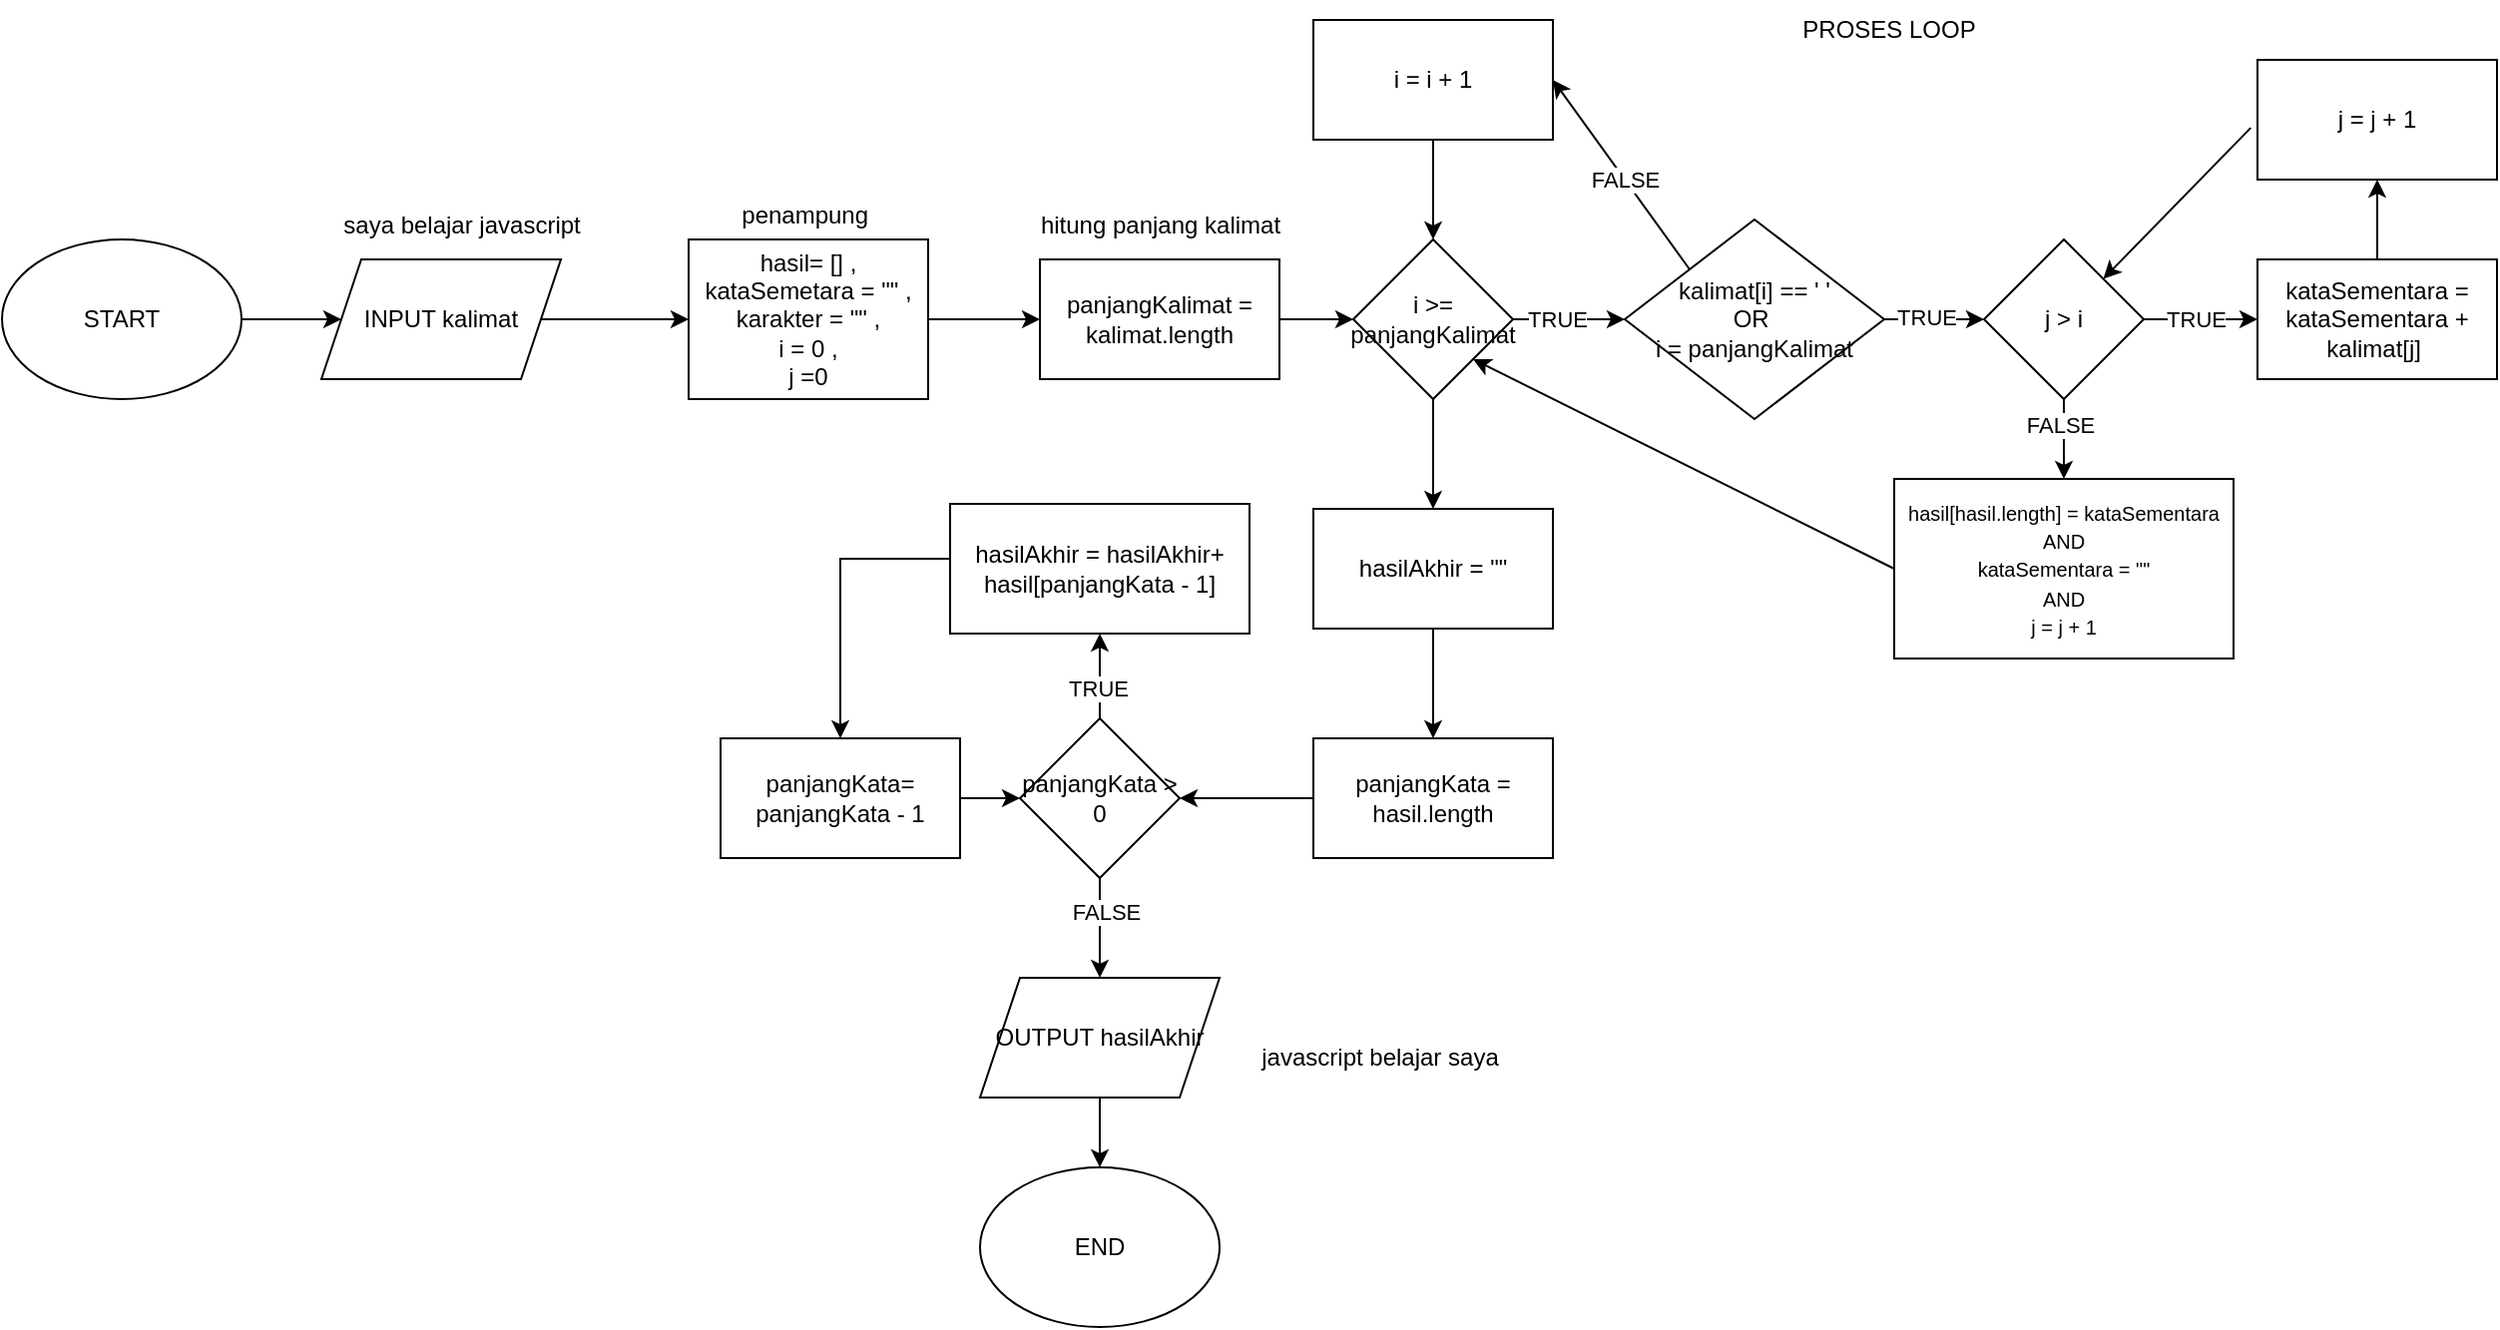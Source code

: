 <mxfile version="24.4.9" type="google">
  <diagram name="Page-1" id="yc9GzlA9wYeP0GU-YVik">
    <mxGraphModel grid="1" page="1" gridSize="10" guides="1" tooltips="1" connect="1" arrows="1" fold="1" pageScale="1" pageWidth="827" pageHeight="1169" math="0" shadow="0">
      <root>
        <mxCell id="0" />
        <mxCell id="1" parent="0" />
        <mxCell id="Sd6IH-jzS2WDO4m0EdWX-3" value="" style="edgeStyle=orthogonalEdgeStyle;rounded=0;orthogonalLoop=1;jettySize=auto;html=1;" edge="1" parent="1" source="Sd6IH-jzS2WDO4m0EdWX-1" target="Sd6IH-jzS2WDO4m0EdWX-2">
          <mxGeometry relative="1" as="geometry" />
        </mxCell>
        <mxCell id="Sd6IH-jzS2WDO4m0EdWX-1" value="START" style="ellipse;whiteSpace=wrap;html=1;" vertex="1" parent="1">
          <mxGeometry x="40" y="80" width="120" height="80" as="geometry" />
        </mxCell>
        <mxCell id="LleY3d3V7QsOfVH4p6SG-35" value="" style="edgeStyle=orthogonalEdgeStyle;rounded=0;orthogonalLoop=1;jettySize=auto;html=1;" edge="1" parent="1" source="Sd6IH-jzS2WDO4m0EdWX-2" target="LleY3d3V7QsOfVH4p6SG-34">
          <mxGeometry relative="1" as="geometry" />
        </mxCell>
        <mxCell id="Sd6IH-jzS2WDO4m0EdWX-2" value="INPUT kalimat" style="shape=parallelogram;perimeter=parallelogramPerimeter;whiteSpace=wrap;html=1;fixedSize=1;" vertex="1" parent="1">
          <mxGeometry x="200" y="90" width="120" height="60" as="geometry" />
        </mxCell>
        <mxCell id="LleY3d3V7QsOfVH4p6SG-9" value="saya belajar javascript" style="text;html=1;align=center;verticalAlign=middle;resizable=0;points=[];autosize=1;strokeColor=none;fillColor=none;" vertex="1" parent="1">
          <mxGeometry x="200" y="58" width="140" height="30" as="geometry" />
        </mxCell>
        <mxCell id="7CUttHo1583P5TF1gWP4-8" value="" style="edgeStyle=orthogonalEdgeStyle;rounded=0;orthogonalLoop=1;jettySize=auto;html=1;entryX=0;entryY=0.5;entryDx=0;entryDy=0;" edge="1" parent="1" source="LleY3d3V7QsOfVH4p6SG-34" target="7CUttHo1583P5TF1gWP4-9">
          <mxGeometry relative="1" as="geometry">
            <mxPoint x="510" y="120.0" as="targetPoint" />
          </mxGeometry>
        </mxCell>
        <mxCell id="LleY3d3V7QsOfVH4p6SG-34" value="hasil= [] ,&lt;br&gt;&lt;div&gt;&lt;span style=&quot;background-color: initial;&quot;&gt;kataSemetara = &quot;&quot; ,&lt;/span&gt;&lt;/div&gt;&lt;div&gt;karakter = &quot;&quot; ,&lt;br&gt;&lt;/div&gt;&lt;div&gt;i = 0 ,&lt;/div&gt;&lt;div&gt;j =0&lt;/div&gt;" style="rounded=0;whiteSpace=wrap;html=1;" vertex="1" parent="1">
          <mxGeometry x="384" y="80" width="120" height="80" as="geometry" />
        </mxCell>
        <mxCell id="7CUttHo1583P5TF1gWP4-18" style="edgeStyle=orthogonalEdgeStyle;rounded=0;orthogonalLoop=1;jettySize=auto;html=1;entryX=0.5;entryY=0;entryDx=0;entryDy=0;" edge="1" parent="1" source="LleY3d3V7QsOfVH4p6SG-46" target="7CUttHo1583P5TF1gWP4-11">
          <mxGeometry relative="1" as="geometry" />
        </mxCell>
        <mxCell id="LleY3d3V7QsOfVH4p6SG-46" value="i = i + 1" style="rounded=0;whiteSpace=wrap;html=1;" vertex="1" parent="1">
          <mxGeometry x="697" y="-30" width="120" height="60" as="geometry" />
        </mxCell>
        <mxCell id="7CUttHo1583P5TF1gWP4-12" value="" style="edgeStyle=orthogonalEdgeStyle;rounded=0;orthogonalLoop=1;jettySize=auto;html=1;" edge="1" parent="1" source="7CUttHo1583P5TF1gWP4-9" target="7CUttHo1583P5TF1gWP4-11">
          <mxGeometry relative="1" as="geometry" />
        </mxCell>
        <mxCell id="7CUttHo1583P5TF1gWP4-9" value="panjangKalimat = kalimat.length" style="rounded=0;whiteSpace=wrap;html=1;" vertex="1" parent="1">
          <mxGeometry x="560" y="90" width="120" height="60" as="geometry" />
        </mxCell>
        <mxCell id="YjiKDLAB807z-zuWr3qL-20" value="" style="edgeStyle=orthogonalEdgeStyle;rounded=0;orthogonalLoop=1;jettySize=auto;html=1;" edge="1" parent="1" source="7CUttHo1583P5TF1gWP4-11" target="YjiKDLAB807z-zuWr3qL-19">
          <mxGeometry relative="1" as="geometry" />
        </mxCell>
        <mxCell id="YjiKDLAB807z-zuWr3qL-23" value="TRUE" style="edgeLabel;html=1;align=center;verticalAlign=middle;resizable=0;points=[];" connectable="0" vertex="1" parent="YjiKDLAB807z-zuWr3qL-20">
          <mxGeometry x="-0.237" y="1" relative="1" as="geometry">
            <mxPoint y="1" as="offset" />
          </mxGeometry>
        </mxCell>
        <mxCell id="YjiKDLAB807z-zuWr3qL-70" value="" style="edgeStyle=orthogonalEdgeStyle;rounded=0;orthogonalLoop=1;jettySize=auto;html=1;" edge="1" parent="1" source="7CUttHo1583P5TF1gWP4-11" target="7CUttHo1583P5TF1gWP4-70">
          <mxGeometry relative="1" as="geometry" />
        </mxCell>
        <mxCell id="7CUttHo1583P5TF1gWP4-11" value="i &amp;gt;= panjangKalimat" style="rhombus;whiteSpace=wrap;html=1;" vertex="1" parent="1">
          <mxGeometry x="717" y="80" width="80" height="80" as="geometry" />
        </mxCell>
        <mxCell id="YjiKDLAB807z-zuWr3qL-54" style="rounded=0;orthogonalLoop=1;jettySize=auto;html=1;entryX=1;entryY=1;entryDx=0;entryDy=0;exitX=0;exitY=0.5;exitDx=0;exitDy=0;" edge="1" parent="1" source="7CUttHo1583P5TF1gWP4-34" target="7CUttHo1583P5TF1gWP4-11">
          <mxGeometry relative="1" as="geometry" />
        </mxCell>
        <mxCell id="7CUttHo1583P5TF1gWP4-34" value="&lt;font style=&quot;font-size: 10px;&quot;&gt;hasil[hasil.length] = kataSementara&lt;/font&gt;&lt;div&gt;&lt;font style=&quot;font-size: 10px;&quot;&gt;AND&lt;/font&gt;&lt;/div&gt;&lt;div&gt;&lt;span style=&quot;font-size: 10px;&quot;&gt;kataSementara = &quot;&quot;&lt;/span&gt;&lt;/div&gt;&lt;div&gt;&lt;span style=&quot;font-size: 10px;&quot;&gt;AND&lt;/span&gt;&lt;/div&gt;&lt;div&gt;&lt;span style=&quot;font-size: 10px;&quot;&gt;j = j + 1&lt;/span&gt;&lt;/div&gt;" style="rounded=0;whiteSpace=wrap;html=1;" vertex="1" parent="1">
          <mxGeometry x="988" y="200" width="170" height="90" as="geometry" />
        </mxCell>
        <mxCell id="7CUttHo1583P5TF1gWP4-40" value="penampung&amp;nbsp;" style="text;html=1;align=center;verticalAlign=middle;whiteSpace=wrap;rounded=0;" vertex="1" parent="1">
          <mxGeometry x="414" y="55.5" width="60" height="25.5" as="geometry" />
        </mxCell>
        <mxCell id="7CUttHo1583P5TF1gWP4-55" value="hitung panjang kalimat" style="text;html=1;align=center;verticalAlign=middle;resizable=0;points=[];autosize=1;strokeColor=none;fillColor=none;" vertex="1" parent="1">
          <mxGeometry x="550" y="58" width="140" height="30" as="geometry" />
        </mxCell>
        <mxCell id="7CUttHo1583P5TF1gWP4-60" value="" style="edgeStyle=orthogonalEdgeStyle;rounded=0;orthogonalLoop=1;jettySize=auto;html=1;" edge="1" parent="1" source="7CUttHo1583P5TF1gWP4-57" target="7CUttHo1583P5TF1gWP4-59">
          <mxGeometry relative="1" as="geometry" />
        </mxCell>
        <mxCell id="7CUttHo1583P5TF1gWP4-57" value="panjangKata = hasil.length" style="whiteSpace=wrap;html=1;rounded=0;" vertex="1" parent="1">
          <mxGeometry x="697" y="330" width="120" height="60" as="geometry" />
        </mxCell>
        <mxCell id="7CUttHo1583P5TF1gWP4-63" value="" style="edgeStyle=orthogonalEdgeStyle;rounded=0;orthogonalLoop=1;jettySize=auto;html=1;" edge="1" parent="1" source="7CUttHo1583P5TF1gWP4-59" target="7CUttHo1583P5TF1gWP4-61">
          <mxGeometry relative="1" as="geometry" />
        </mxCell>
        <mxCell id="7CUttHo1583P5TF1gWP4-66" value="TRUE" style="edgeLabel;html=1;align=center;verticalAlign=middle;resizable=0;points=[];" connectable="0" vertex="1" parent="7CUttHo1583P5TF1gWP4-63">
          <mxGeometry x="-0.294" y="1" relative="1" as="geometry">
            <mxPoint as="offset" />
          </mxGeometry>
        </mxCell>
        <mxCell id="7CUttHo1583P5TF1gWP4-68" value="" style="edgeStyle=orthogonalEdgeStyle;rounded=0;orthogonalLoop=1;jettySize=auto;html=1;" edge="1" parent="1" source="7CUttHo1583P5TF1gWP4-59" target="7CUttHo1583P5TF1gWP4-67">
          <mxGeometry relative="1" as="geometry" />
        </mxCell>
        <mxCell id="7CUttHo1583P5TF1gWP4-69" value="FALSE" style="edgeLabel;html=1;align=center;verticalAlign=middle;resizable=0;points=[];" connectable="0" vertex="1" parent="7CUttHo1583P5TF1gWP4-68">
          <mxGeometry x="-0.35" y="3" relative="1" as="geometry">
            <mxPoint as="offset" />
          </mxGeometry>
        </mxCell>
        <mxCell id="7CUttHo1583P5TF1gWP4-59" value="panjangKata &amp;gt; 0" style="rhombus;whiteSpace=wrap;html=1;rounded=0;" vertex="1" parent="1">
          <mxGeometry x="550" y="320" width="80" height="80" as="geometry" />
        </mxCell>
        <mxCell id="7CUttHo1583P5TF1gWP4-64" value="" style="edgeStyle=orthogonalEdgeStyle;rounded=0;orthogonalLoop=1;jettySize=auto;html=1;entryX=0.5;entryY=0;entryDx=0;entryDy=0;" edge="1" parent="1" source="7CUttHo1583P5TF1gWP4-61" target="7CUttHo1583P5TF1gWP4-62">
          <mxGeometry relative="1" as="geometry">
            <Array as="points">
              <mxPoint x="460" y="240" />
            </Array>
          </mxGeometry>
        </mxCell>
        <mxCell id="7CUttHo1583P5TF1gWP4-61" value="hasilAkhir = hasilAkhir+ hasil[panjangKata - 1]" style="rounded=0;whiteSpace=wrap;html=1;" vertex="1" parent="1">
          <mxGeometry x="515" y="212.5" width="150" height="65" as="geometry" />
        </mxCell>
        <mxCell id="7CUttHo1583P5TF1gWP4-65" style="edgeStyle=orthogonalEdgeStyle;rounded=0;orthogonalLoop=1;jettySize=auto;html=1;entryX=0;entryY=0.5;entryDx=0;entryDy=0;" edge="1" parent="1" source="7CUttHo1583P5TF1gWP4-62" target="7CUttHo1583P5TF1gWP4-59">
          <mxGeometry relative="1" as="geometry" />
        </mxCell>
        <mxCell id="7CUttHo1583P5TF1gWP4-62" value="panjangKata= panjangKata - 1" style="rounded=0;whiteSpace=wrap;html=1;" vertex="1" parent="1">
          <mxGeometry x="400" y="330" width="120" height="60" as="geometry" />
        </mxCell>
        <mxCell id="YjiKDLAB807z-zuWr3qL-7" value="" style="edgeStyle=orthogonalEdgeStyle;rounded=0;orthogonalLoop=1;jettySize=auto;html=1;" edge="1" parent="1" source="7CUttHo1583P5TF1gWP4-67" target="YjiKDLAB807z-zuWr3qL-6">
          <mxGeometry relative="1" as="geometry" />
        </mxCell>
        <mxCell id="7CUttHo1583P5TF1gWP4-67" value="OUTPUT hasilAkhir" style="whiteSpace=wrap;html=1;rounded=0;shape=parallelogram;perimeter=parallelogramPerimeter;fixedSize=1;" vertex="1" parent="1">
          <mxGeometry x="530" y="450" width="120" height="60" as="geometry" />
        </mxCell>
        <mxCell id="7CUttHo1583P5TF1gWP4-71" value="" style="edgeStyle=orthogonalEdgeStyle;rounded=0;orthogonalLoop=1;jettySize=auto;html=1;" edge="1" parent="1" source="7CUttHo1583P5TF1gWP4-70" target="7CUttHo1583P5TF1gWP4-57">
          <mxGeometry relative="1" as="geometry" />
        </mxCell>
        <mxCell id="7CUttHo1583P5TF1gWP4-70" value="hasilAkhir = &quot;&quot;" style="rounded=0;whiteSpace=wrap;html=1;" vertex="1" parent="1">
          <mxGeometry x="697" y="215" width="120" height="60" as="geometry" />
        </mxCell>
        <mxCell id="7CUttHo1583P5TF1gWP4-72" value="javascript belajar saya" style="text;html=1;align=center;verticalAlign=middle;resizable=0;points=[];autosize=1;strokeColor=none;fillColor=none;" vertex="1" parent="1">
          <mxGeometry x="660" y="475" width="140" height="30" as="geometry" />
        </mxCell>
        <mxCell id="7CUttHo1583P5TF1gWP4-74" value="PROSES LOOP" style="text;html=1;align=center;verticalAlign=middle;resizable=0;points=[];autosize=1;strokeColor=none;fillColor=none;" vertex="1" parent="1">
          <mxGeometry x="930" y="-40" width="110" height="30" as="geometry" />
        </mxCell>
        <mxCell id="YjiKDLAB807z-zuWr3qL-6" value="END" style="ellipse;whiteSpace=wrap;html=1;" vertex="1" parent="1">
          <mxGeometry x="530" y="545" width="120" height="80" as="geometry" />
        </mxCell>
        <mxCell id="YjiKDLAB807z-zuWr3qL-21" style="rounded=0;orthogonalLoop=1;jettySize=auto;html=1;exitX=0;exitY=0;exitDx=0;exitDy=0;entryX=1;entryY=0.5;entryDx=0;entryDy=0;" edge="1" parent="1" source="YjiKDLAB807z-zuWr3qL-19" target="LleY3d3V7QsOfVH4p6SG-46">
          <mxGeometry relative="1" as="geometry">
            <mxPoint x="875" y="-10" as="targetPoint" />
            <mxPoint x="950" y="40" as="sourcePoint" />
          </mxGeometry>
        </mxCell>
        <mxCell id="YjiKDLAB807z-zuWr3qL-35" value="FALSE" style="edgeLabel;html=1;align=center;verticalAlign=middle;resizable=0;points=[];" connectable="0" vertex="1" parent="YjiKDLAB807z-zuWr3qL-21">
          <mxGeometry x="-0.555" y="1" relative="1" as="geometry">
            <mxPoint x="-17" y="-25" as="offset" />
          </mxGeometry>
        </mxCell>
        <mxCell id="YjiKDLAB807z-zuWr3qL-25" value="" style="edgeStyle=orthogonalEdgeStyle;rounded=0;orthogonalLoop=1;jettySize=auto;html=1;" edge="1" parent="1" source="YjiKDLAB807z-zuWr3qL-19" target="YjiKDLAB807z-zuWr3qL-24">
          <mxGeometry relative="1" as="geometry" />
        </mxCell>
        <mxCell id="YjiKDLAB807z-zuWr3qL-34" value="TRUE" style="edgeLabel;html=1;align=center;verticalAlign=middle;resizable=0;points=[];" connectable="0" vertex="1" parent="YjiKDLAB807z-zuWr3qL-25">
          <mxGeometry x="-0.187" y="1" relative="1" as="geometry">
            <mxPoint as="offset" />
          </mxGeometry>
        </mxCell>
        <mxCell id="YjiKDLAB807z-zuWr3qL-19" value="kalimat[i] == &#39; &#39;&lt;div&gt;OR&amp;nbsp;&lt;/div&gt;&lt;div&gt;i = panjangKalimat&lt;/div&gt;" style="rhombus;whiteSpace=wrap;html=1;" vertex="1" parent="1">
          <mxGeometry x="853" y="70" width="130" height="100" as="geometry" />
        </mxCell>
        <mxCell id="YjiKDLAB807z-zuWr3qL-27" value="" style="edgeStyle=orthogonalEdgeStyle;rounded=0;orthogonalLoop=1;jettySize=auto;html=1;" edge="1" parent="1" source="YjiKDLAB807z-zuWr3qL-24" target="YjiKDLAB807z-zuWr3qL-26">
          <mxGeometry relative="1" as="geometry" />
        </mxCell>
        <mxCell id="YjiKDLAB807z-zuWr3qL-37" value="TRUE" style="edgeLabel;html=1;align=center;verticalAlign=middle;resizable=0;points=[];" connectable="0" vertex="1" parent="YjiKDLAB807z-zuWr3qL-27">
          <mxGeometry x="0.121" y="-1" relative="1" as="geometry">
            <mxPoint x="-6" y="-1" as="offset" />
          </mxGeometry>
        </mxCell>
        <mxCell id="YjiKDLAB807z-zuWr3qL-53" value="" style="edgeStyle=orthogonalEdgeStyle;rounded=0;orthogonalLoop=1;jettySize=auto;html=1;" edge="1" parent="1" source="YjiKDLAB807z-zuWr3qL-24" target="7CUttHo1583P5TF1gWP4-34">
          <mxGeometry relative="1" as="geometry" />
        </mxCell>
        <mxCell id="YjiKDLAB807z-zuWr3qL-56" value="FALSE" style="edgeLabel;html=1;align=center;verticalAlign=middle;resizable=0;points=[];" connectable="0" vertex="1" parent="YjiKDLAB807z-zuWr3qL-53">
          <mxGeometry x="-0.357" y="-2" relative="1" as="geometry">
            <mxPoint as="offset" />
          </mxGeometry>
        </mxCell>
        <mxCell id="YjiKDLAB807z-zuWr3qL-24" value="j &amp;gt; i" style="whiteSpace=wrap;html=1;shape=rhombus;perimeter=rhombusPerimeter;" vertex="1" parent="1">
          <mxGeometry x="1033" y="80" width="80" height="80" as="geometry" />
        </mxCell>
        <mxCell id="YjiKDLAB807z-zuWr3qL-31" value="" style="edgeStyle=orthogonalEdgeStyle;rounded=0;orthogonalLoop=1;jettySize=auto;html=1;" edge="1" parent="1" source="YjiKDLAB807z-zuWr3qL-26" target="YjiKDLAB807z-zuWr3qL-30">
          <mxGeometry relative="1" as="geometry" />
        </mxCell>
        <mxCell id="YjiKDLAB807z-zuWr3qL-26" value="kataSementara = kataSementara + kalimat[j]&amp;nbsp;" style="whiteSpace=wrap;html=1;" vertex="1" parent="1">
          <mxGeometry x="1170" y="90" width="120" height="60" as="geometry" />
        </mxCell>
        <mxCell id="YjiKDLAB807z-zuWr3qL-32" style="rounded=0;orthogonalLoop=1;jettySize=auto;html=1;exitX=-0.028;exitY=0.568;exitDx=0;exitDy=0;exitPerimeter=0;" edge="1" parent="1" source="YjiKDLAB807z-zuWr3qL-30" target="YjiKDLAB807z-zuWr3qL-24">
          <mxGeometry relative="1" as="geometry" />
        </mxCell>
        <mxCell id="YjiKDLAB807z-zuWr3qL-30" value="j = j + 1" style="rounded=0;whiteSpace=wrap;html=1;" vertex="1" parent="1">
          <mxGeometry x="1170" y="-10" width="120" height="60" as="geometry" />
        </mxCell>
      </root>
    </mxGraphModel>
  </diagram>
</mxfile>
